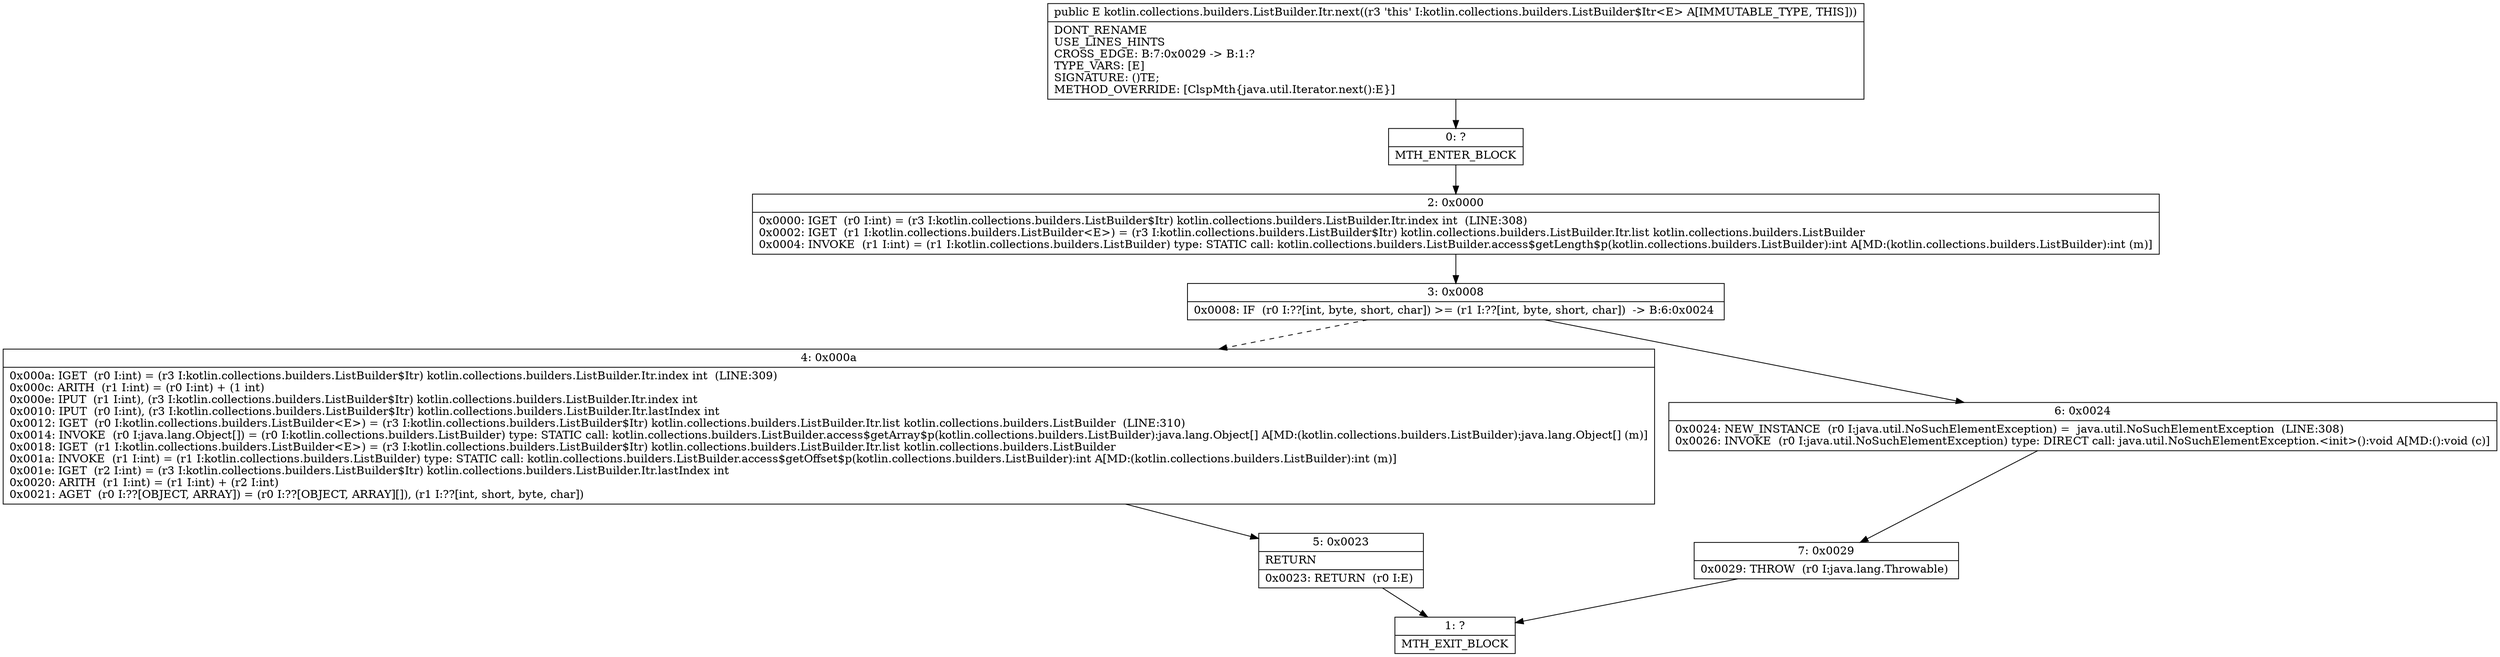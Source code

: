 digraph "CFG forkotlin.collections.builders.ListBuilder.Itr.next()Ljava\/lang\/Object;" {
Node_0 [shape=record,label="{0\:\ ?|MTH_ENTER_BLOCK\l}"];
Node_2 [shape=record,label="{2\:\ 0x0000|0x0000: IGET  (r0 I:int) = (r3 I:kotlin.collections.builders.ListBuilder$Itr) kotlin.collections.builders.ListBuilder.Itr.index int  (LINE:308)\l0x0002: IGET  (r1 I:kotlin.collections.builders.ListBuilder\<E\>) = (r3 I:kotlin.collections.builders.ListBuilder$Itr) kotlin.collections.builders.ListBuilder.Itr.list kotlin.collections.builders.ListBuilder \l0x0004: INVOKE  (r1 I:int) = (r1 I:kotlin.collections.builders.ListBuilder) type: STATIC call: kotlin.collections.builders.ListBuilder.access$getLength$p(kotlin.collections.builders.ListBuilder):int A[MD:(kotlin.collections.builders.ListBuilder):int (m)]\l}"];
Node_3 [shape=record,label="{3\:\ 0x0008|0x0008: IF  (r0 I:??[int, byte, short, char]) \>= (r1 I:??[int, byte, short, char])  \-\> B:6:0x0024 \l}"];
Node_4 [shape=record,label="{4\:\ 0x000a|0x000a: IGET  (r0 I:int) = (r3 I:kotlin.collections.builders.ListBuilder$Itr) kotlin.collections.builders.ListBuilder.Itr.index int  (LINE:309)\l0x000c: ARITH  (r1 I:int) = (r0 I:int) + (1 int) \l0x000e: IPUT  (r1 I:int), (r3 I:kotlin.collections.builders.ListBuilder$Itr) kotlin.collections.builders.ListBuilder.Itr.index int \l0x0010: IPUT  (r0 I:int), (r3 I:kotlin.collections.builders.ListBuilder$Itr) kotlin.collections.builders.ListBuilder.Itr.lastIndex int \l0x0012: IGET  (r0 I:kotlin.collections.builders.ListBuilder\<E\>) = (r3 I:kotlin.collections.builders.ListBuilder$Itr) kotlin.collections.builders.ListBuilder.Itr.list kotlin.collections.builders.ListBuilder  (LINE:310)\l0x0014: INVOKE  (r0 I:java.lang.Object[]) = (r0 I:kotlin.collections.builders.ListBuilder) type: STATIC call: kotlin.collections.builders.ListBuilder.access$getArray$p(kotlin.collections.builders.ListBuilder):java.lang.Object[] A[MD:(kotlin.collections.builders.ListBuilder):java.lang.Object[] (m)]\l0x0018: IGET  (r1 I:kotlin.collections.builders.ListBuilder\<E\>) = (r3 I:kotlin.collections.builders.ListBuilder$Itr) kotlin.collections.builders.ListBuilder.Itr.list kotlin.collections.builders.ListBuilder \l0x001a: INVOKE  (r1 I:int) = (r1 I:kotlin.collections.builders.ListBuilder) type: STATIC call: kotlin.collections.builders.ListBuilder.access$getOffset$p(kotlin.collections.builders.ListBuilder):int A[MD:(kotlin.collections.builders.ListBuilder):int (m)]\l0x001e: IGET  (r2 I:int) = (r3 I:kotlin.collections.builders.ListBuilder$Itr) kotlin.collections.builders.ListBuilder.Itr.lastIndex int \l0x0020: ARITH  (r1 I:int) = (r1 I:int) + (r2 I:int) \l0x0021: AGET  (r0 I:??[OBJECT, ARRAY]) = (r0 I:??[OBJECT, ARRAY][]), (r1 I:??[int, short, byte, char]) \l}"];
Node_5 [shape=record,label="{5\:\ 0x0023|RETURN\l|0x0023: RETURN  (r0 I:E) \l}"];
Node_1 [shape=record,label="{1\:\ ?|MTH_EXIT_BLOCK\l}"];
Node_6 [shape=record,label="{6\:\ 0x0024|0x0024: NEW_INSTANCE  (r0 I:java.util.NoSuchElementException) =  java.util.NoSuchElementException  (LINE:308)\l0x0026: INVOKE  (r0 I:java.util.NoSuchElementException) type: DIRECT call: java.util.NoSuchElementException.\<init\>():void A[MD:():void (c)]\l}"];
Node_7 [shape=record,label="{7\:\ 0x0029|0x0029: THROW  (r0 I:java.lang.Throwable) \l}"];
MethodNode[shape=record,label="{public E kotlin.collections.builders.ListBuilder.Itr.next((r3 'this' I:kotlin.collections.builders.ListBuilder$Itr\<E\> A[IMMUTABLE_TYPE, THIS]))  | DONT_RENAME\lUSE_LINES_HINTS\lCROSS_EDGE: B:7:0x0029 \-\> B:1:?\lTYPE_VARS: [E]\lSIGNATURE: ()TE;\lMETHOD_OVERRIDE: [ClspMth\{java.util.Iterator.next():E\}]\l}"];
MethodNode -> Node_0;Node_0 -> Node_2;
Node_2 -> Node_3;
Node_3 -> Node_4[style=dashed];
Node_3 -> Node_6;
Node_4 -> Node_5;
Node_5 -> Node_1;
Node_6 -> Node_7;
Node_7 -> Node_1;
}

